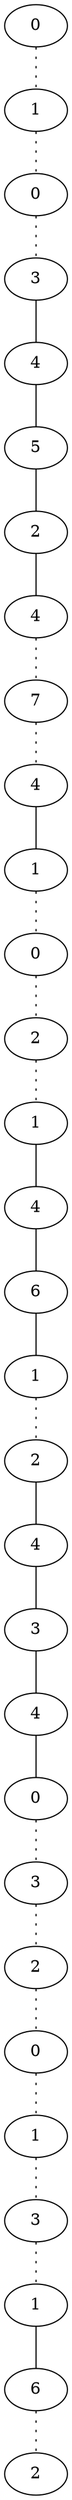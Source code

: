 graph {
a0[label=0];
a1[label=1];
a2[label=0];
a3[label=3];
a4[label=4];
a5[label=5];
a6[label=2];
a7[label=4];
a8[label=7];
a9[label=4];
a10[label=1];
a11[label=0];
a12[label=2];
a13[label=1];
a14[label=4];
a15[label=6];
a16[label=1];
a17[label=2];
a18[label=4];
a19[label=3];
a20[label=4];
a21[label=0];
a22[label=3];
a23[label=2];
a24[label=0];
a25[label=1];
a26[label=3];
a27[label=1];
a28[label=6];
a29[label=2];
a0 -- a1 [style=dotted];
a1 -- a2 [style=dotted];
a2 -- a3 [style=dotted];
a3 -- a4;
a4 -- a5;
a5 -- a6;
a6 -- a7;
a7 -- a8 [style=dotted];
a8 -- a9 [style=dotted];
a9 -- a10;
a10 -- a11 [style=dotted];
a11 -- a12 [style=dotted];
a12 -- a13 [style=dotted];
a13 -- a14;
a14 -- a15;
a15 -- a16;
a16 -- a17 [style=dotted];
a17 -- a18;
a18 -- a19;
a19 -- a20;
a20 -- a21;
a21 -- a22 [style=dotted];
a22 -- a23 [style=dotted];
a23 -- a24 [style=dotted];
a24 -- a25 [style=dotted];
a25 -- a26 [style=dotted];
a26 -- a27 [style=dotted];
a27 -- a28;
a28 -- a29 [style=dotted];
}
